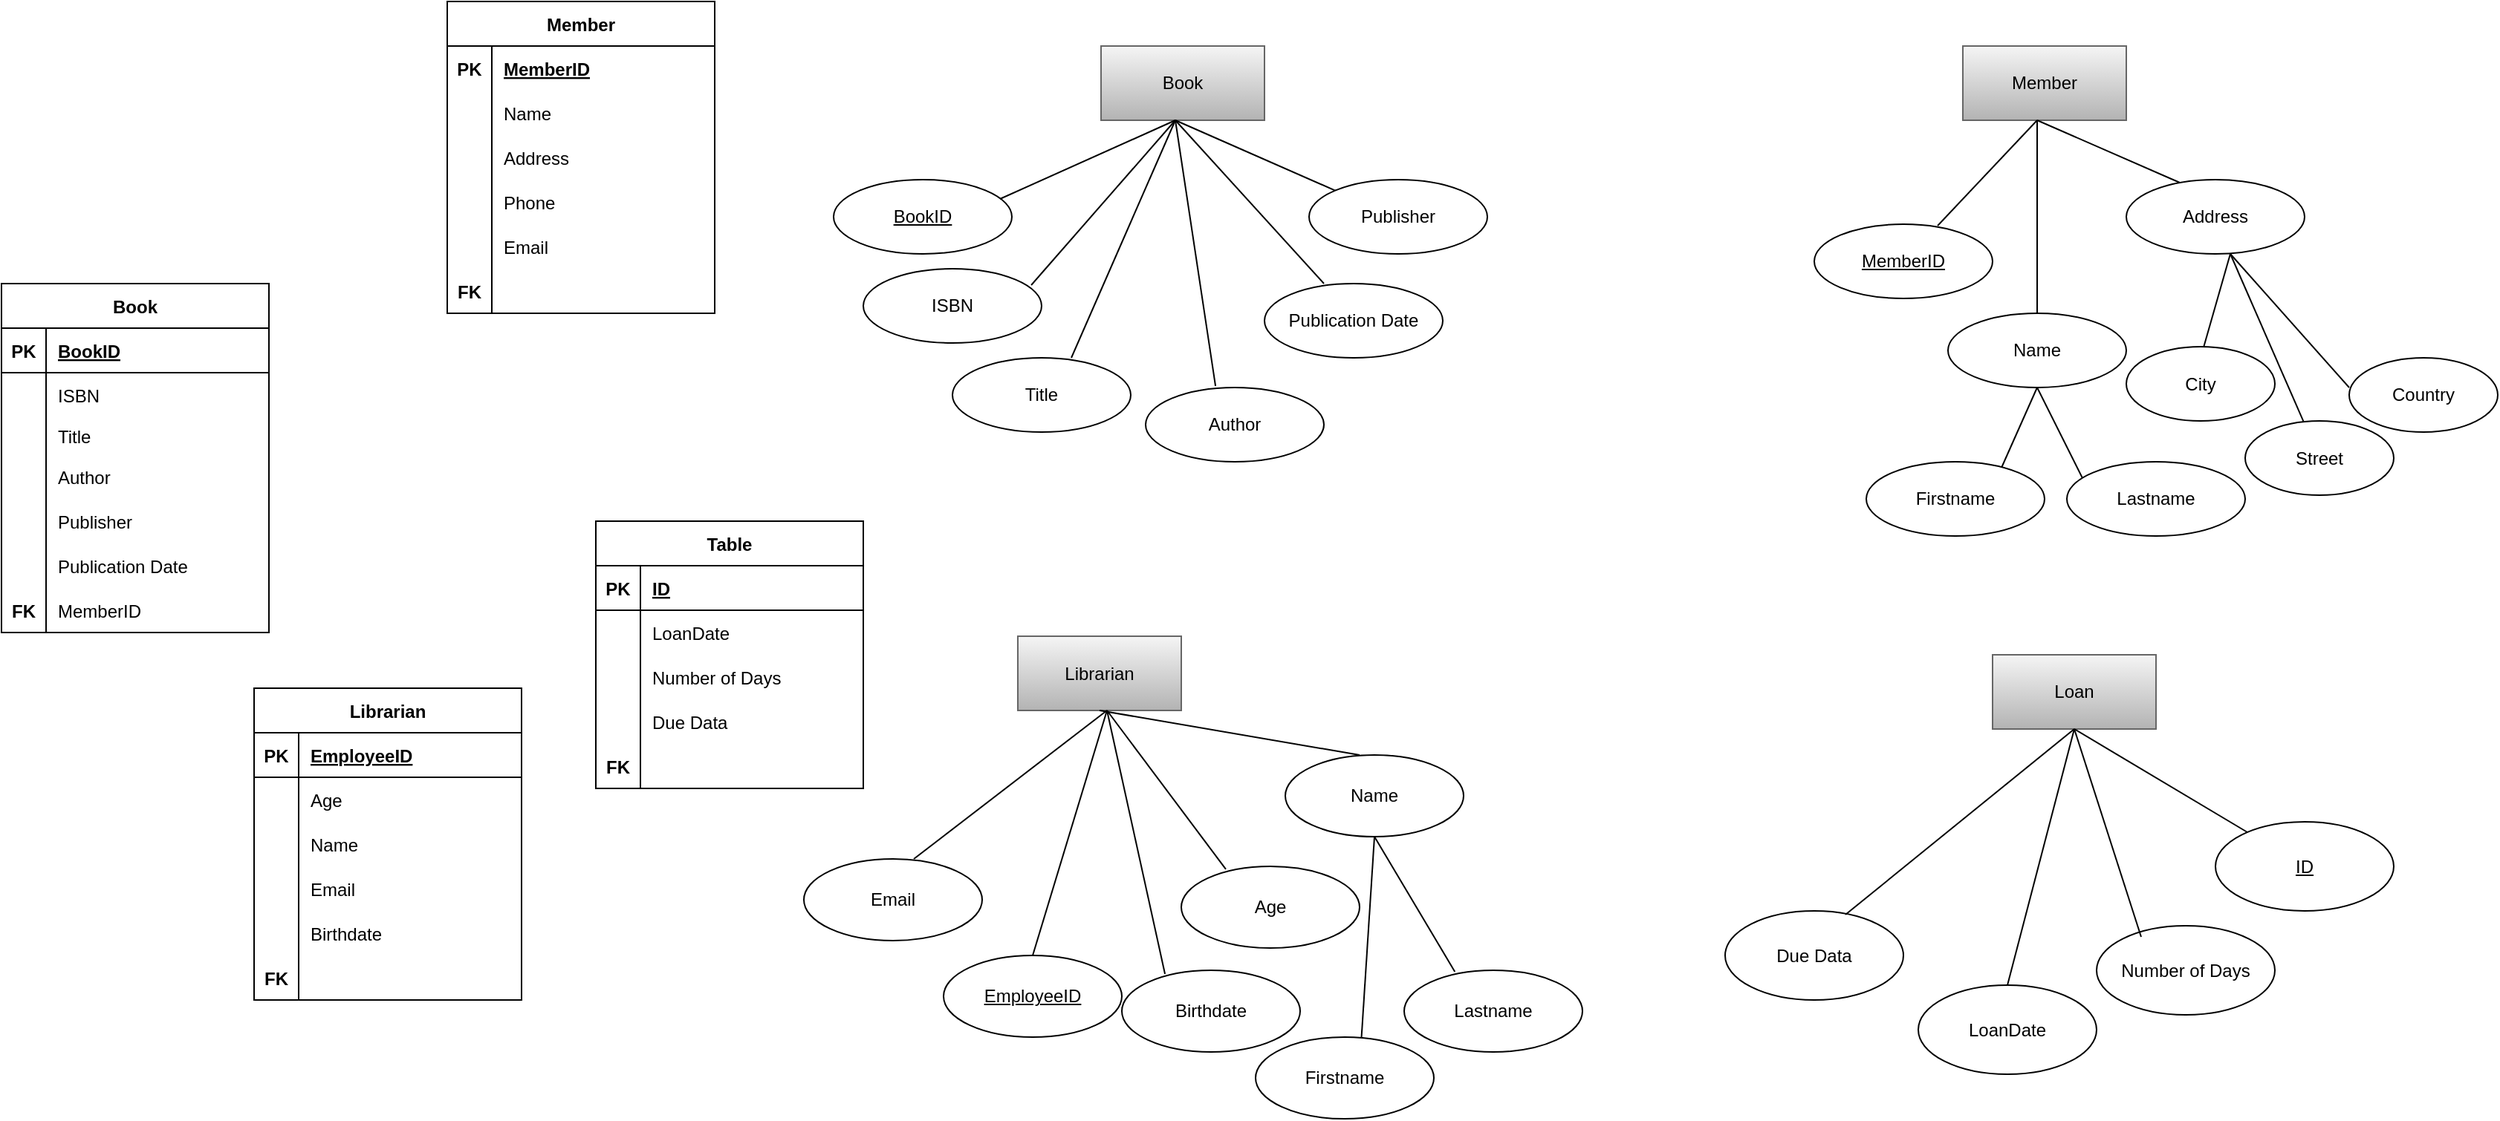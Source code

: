 <mxfile version="20.8.20" type="device"><diagram name="Page-1" id="kRglCn_m4eQ8bInKzZ7i"><mxGraphModel dx="1778" dy="681" grid="1" gridSize="10" guides="1" tooltips="1" connect="1" arrows="1" fold="1" page="1" pageScale="1" pageWidth="827" pageHeight="1169" math="0" shadow="0"><root><mxCell id="0"/><mxCell id="1" parent="0"/><mxCell id="jI95f9yBZuTuKnMnLuem-2" value="Book" style="rounded=0;whiteSpace=wrap;html=1;fillColor=#f5f5f5;strokeColor=#666666;gradientColor=#b3b3b3;" vertex="1" parent="1"><mxGeometry x="170" y="320" width="110" height="50" as="geometry"/></mxCell><mxCell id="jI95f9yBZuTuKnMnLuem-3" value="Loan" style="rounded=0;whiteSpace=wrap;html=1;fillColor=#f5f5f5;gradientColor=#b3b3b3;strokeColor=#666666;" vertex="1" parent="1"><mxGeometry x="770" y="730" width="110" height="50" as="geometry"/></mxCell><mxCell id="jI95f9yBZuTuKnMnLuem-5" value="Member" style="rounded=0;whiteSpace=wrap;html=1;fillColor=#f5f5f5;gradientColor=#b3b3b3;strokeColor=#666666;" vertex="1" parent="1"><mxGeometry x="750" y="320" width="110" height="50" as="geometry"/></mxCell><mxCell id="jI95f9yBZuTuKnMnLuem-6" value="Librarian" style="rounded=0;whiteSpace=wrap;html=1;fillColor=#f5f5f5;gradientColor=#b3b3b3;strokeColor=#666666;" vertex="1" parent="1"><mxGeometry x="114" y="717.5" width="110" height="50" as="geometry"/></mxCell><mxCell id="jI95f9yBZuTuKnMnLuem-7" value="&lt;u&gt;BookID&lt;/u&gt;" style="ellipse;whiteSpace=wrap;html=1;" vertex="1" parent="1"><mxGeometry x="-10" y="410" width="120" height="50" as="geometry"/></mxCell><mxCell id="jI95f9yBZuTuKnMnLuem-8" value="Publication Date" style="ellipse;whiteSpace=wrap;html=1;" vertex="1" parent="1"><mxGeometry x="280" y="480" width="120" height="50" as="geometry"/></mxCell><mxCell id="jI95f9yBZuTuKnMnLuem-9" value="ISBN" style="ellipse;whiteSpace=wrap;html=1;" vertex="1" parent="1"><mxGeometry x="10" y="470" width="120" height="50" as="geometry"/></mxCell><mxCell id="jI95f9yBZuTuKnMnLuem-11" value="Title" style="ellipse;whiteSpace=wrap;html=1;" vertex="1" parent="1"><mxGeometry x="70" y="530" width="120" height="50" as="geometry"/></mxCell><mxCell id="jI95f9yBZuTuKnMnLuem-12" value="Author" style="ellipse;whiteSpace=wrap;html=1;" vertex="1" parent="1"><mxGeometry x="200" y="550" width="120" height="50" as="geometry"/></mxCell><mxCell id="jI95f9yBZuTuKnMnLuem-13" value="Publisher" style="ellipse;whiteSpace=wrap;html=1;" vertex="1" parent="1"><mxGeometry x="310" y="410" width="120" height="50" as="geometry"/></mxCell><mxCell id="jI95f9yBZuTuKnMnLuem-14" value="" style="endArrow=none;html=1;rounded=0;exitX=0.933;exitY=0.26;exitDx=0;exitDy=0;exitPerimeter=0;" edge="1" parent="1" source="jI95f9yBZuTuKnMnLuem-7"><mxGeometry width="50" height="50" relative="1" as="geometry"><mxPoint x="180" y="450" as="sourcePoint"/><mxPoint x="220" y="370" as="targetPoint"/></mxGeometry></mxCell><mxCell id="jI95f9yBZuTuKnMnLuem-15" value="" style="endArrow=none;html=1;rounded=0;exitX=0.942;exitY=0.22;exitDx=0;exitDy=0;exitPerimeter=0;" edge="1" parent="1" source="jI95f9yBZuTuKnMnLuem-9"><mxGeometry width="50" height="50" relative="1" as="geometry"><mxPoint x="150" y="400" as="sourcePoint"/><mxPoint x="220" y="370" as="targetPoint"/></mxGeometry></mxCell><mxCell id="jI95f9yBZuTuKnMnLuem-17" value="" style="endArrow=none;html=1;rounded=0;exitX=0.392;exitY=-0.02;exitDx=0;exitDy=0;exitPerimeter=0;" edge="1" parent="1" source="jI95f9yBZuTuKnMnLuem-12"><mxGeometry width="50" height="50" relative="1" as="geometry"><mxPoint x="143" y="501" as="sourcePoint"/><mxPoint x="220" y="370" as="targetPoint"/><Array as="points"/></mxGeometry></mxCell><mxCell id="jI95f9yBZuTuKnMnLuem-18" value="" style="endArrow=none;html=1;rounded=0;exitX=0.942;exitY=0.22;exitDx=0;exitDy=0;exitPerimeter=0;" edge="1" parent="1"><mxGeometry width="50" height="50" relative="1" as="geometry"><mxPoint x="150" y="530" as="sourcePoint"/><mxPoint x="220" y="370" as="targetPoint"/></mxGeometry></mxCell><mxCell id="jI95f9yBZuTuKnMnLuem-19" value="" style="endArrow=none;html=1;rounded=0;" edge="1" parent="1"><mxGeometry width="50" height="50" relative="1" as="geometry"><mxPoint x="320" y="480" as="sourcePoint"/><mxPoint x="220" y="370" as="targetPoint"/></mxGeometry></mxCell><mxCell id="jI95f9yBZuTuKnMnLuem-20" value="" style="endArrow=none;html=1;rounded=0;exitX=0;exitY=0;exitDx=0;exitDy=0;" edge="1" parent="1" source="jI95f9yBZuTuKnMnLuem-13"><mxGeometry width="50" height="50" relative="1" as="geometry"><mxPoint x="320" y="400" as="sourcePoint"/><mxPoint x="220" y="370" as="targetPoint"/></mxGeometry></mxCell><mxCell id="jI95f9yBZuTuKnMnLuem-21" value="&lt;u&gt;MemberID&lt;/u&gt;" style="ellipse;whiteSpace=wrap;html=1;" vertex="1" parent="1"><mxGeometry x="650" y="440" width="120" height="50" as="geometry"/></mxCell><mxCell id="jI95f9yBZuTuKnMnLuem-24" value="Name" style="ellipse;whiteSpace=wrap;html=1;" vertex="1" parent="1"><mxGeometry x="740" y="500" width="120" height="50" as="geometry"/></mxCell><mxCell id="jI95f9yBZuTuKnMnLuem-25" value="" style="endArrow=none;html=1;rounded=0;entryX=0.5;entryY=1;entryDx=0;entryDy=0;" edge="1" parent="1" target="jI95f9yBZuTuKnMnLuem-24"><mxGeometry width="50" height="50" relative="1" as="geometry"><mxPoint x="760" y="640" as="sourcePoint"/><mxPoint x="800" y="560" as="targetPoint"/></mxGeometry></mxCell><mxCell id="jI95f9yBZuTuKnMnLuem-26" value="" style="endArrow=none;html=1;rounded=0;entryX=0.5;entryY=1;entryDx=0;entryDy=0;" edge="1" parent="1" target="jI95f9yBZuTuKnMnLuem-24"><mxGeometry width="50" height="50" relative="1" as="geometry"><mxPoint x="840" y="630" as="sourcePoint"/><mxPoint x="800" y="560" as="targetPoint"/></mxGeometry></mxCell><mxCell id="jI95f9yBZuTuKnMnLuem-27" value="Lastname" style="ellipse;whiteSpace=wrap;html=1;" vertex="1" parent="1"><mxGeometry x="820" y="600" width="120" height="50" as="geometry"/></mxCell><mxCell id="jI95f9yBZuTuKnMnLuem-28" value="Firstname" style="ellipse;whiteSpace=wrap;html=1;" vertex="1" parent="1"><mxGeometry x="685" y="600" width="120" height="50" as="geometry"/></mxCell><mxCell id="jI95f9yBZuTuKnMnLuem-29" value="Address" style="ellipse;whiteSpace=wrap;html=1;" vertex="1" parent="1"><mxGeometry x="860" y="410" width="120" height="50" as="geometry"/></mxCell><mxCell id="jI95f9yBZuTuKnMnLuem-38" value="" style="endArrow=none;html=1;rounded=0;" edge="1" parent="1" target="jI95f9yBZuTuKnMnLuem-43"><mxGeometry width="50" height="50" relative="1" as="geometry"><mxPoint x="930" y="460" as="sourcePoint"/><mxPoint x="940" y="470" as="targetPoint"/></mxGeometry></mxCell><mxCell id="jI95f9yBZuTuKnMnLuem-39" value="" style="endArrow=none;html=1;rounded=0;" edge="1" parent="1"><mxGeometry width="50" height="50" relative="1" as="geometry"><mxPoint x="930" y="460" as="sourcePoint"/><mxPoint x="1010" y="550" as="targetPoint"/></mxGeometry></mxCell><mxCell id="jI95f9yBZuTuKnMnLuem-41" value="" style="endArrow=none;html=1;rounded=0;" edge="1" parent="1"><mxGeometry width="50" height="50" relative="1" as="geometry"><mxPoint x="910" y="530" as="sourcePoint"/><mxPoint x="930" y="460" as="targetPoint"/></mxGeometry></mxCell><mxCell id="jI95f9yBZuTuKnMnLuem-42" value="City" style="ellipse;whiteSpace=wrap;html=1;" vertex="1" parent="1"><mxGeometry x="860" y="522.5" width="100" height="50" as="geometry"/></mxCell><mxCell id="jI95f9yBZuTuKnMnLuem-43" value="Street" style="ellipse;whiteSpace=wrap;html=1;" vertex="1" parent="1"><mxGeometry x="940" y="572.5" width="100" height="50" as="geometry"/></mxCell><mxCell id="jI95f9yBZuTuKnMnLuem-44" value="Country" style="ellipse;whiteSpace=wrap;html=1;" vertex="1" parent="1"><mxGeometry x="1010" y="530" width="100" height="50" as="geometry"/></mxCell><mxCell id="jI95f9yBZuTuKnMnLuem-45" value="" style="endArrow=none;html=1;rounded=0;exitX=0.692;exitY=0.02;exitDx=0;exitDy=0;exitPerimeter=0;" edge="1" parent="1" source="jI95f9yBZuTuKnMnLuem-21"><mxGeometry width="50" height="50" relative="1" as="geometry"><mxPoint x="740" y="440" as="sourcePoint"/><mxPoint x="800" y="370" as="targetPoint"/></mxGeometry></mxCell><mxCell id="jI95f9yBZuTuKnMnLuem-46" value="" style="endArrow=none;html=1;rounded=0;exitX=0.5;exitY=0;exitDx=0;exitDy=0;" edge="1" parent="1" source="jI95f9yBZuTuKnMnLuem-24"><mxGeometry width="50" height="50" relative="1" as="geometry"><mxPoint x="790" y="470" as="sourcePoint"/><mxPoint x="800" y="370" as="targetPoint"/></mxGeometry></mxCell><mxCell id="jI95f9yBZuTuKnMnLuem-47" value="" style="endArrow=none;html=1;rounded=0;entryX=0.3;entryY=0.04;entryDx=0;entryDy=0;entryPerimeter=0;" edge="1" parent="1" target="jI95f9yBZuTuKnMnLuem-29"><mxGeometry width="50" height="50" relative="1" as="geometry"><mxPoint x="800" y="370" as="sourcePoint"/><mxPoint x="890" y="410" as="targetPoint"/></mxGeometry></mxCell><mxCell id="jI95f9yBZuTuKnMnLuem-48" value="&lt;u&gt;ID&lt;/u&gt;" style="ellipse;whiteSpace=wrap;html=1;" vertex="1" parent="1"><mxGeometry x="920" y="842.5" width="120" height="60" as="geometry"/></mxCell><mxCell id="jI95f9yBZuTuKnMnLuem-49" value="Due Data" style="ellipse;whiteSpace=wrap;html=1;" vertex="1" parent="1"><mxGeometry x="590" y="902.5" width="120" height="60" as="geometry"/></mxCell><mxCell id="jI95f9yBZuTuKnMnLuem-50" value="LoanDate" style="ellipse;whiteSpace=wrap;html=1;" vertex="1" parent="1"><mxGeometry x="720" y="952.5" width="120" height="60" as="geometry"/></mxCell><mxCell id="jI95f9yBZuTuKnMnLuem-51" value="Number of Days" style="ellipse;whiteSpace=wrap;html=1;" vertex="1" parent="1"><mxGeometry x="840" y="912.5" width="120" height="60" as="geometry"/></mxCell><mxCell id="jI95f9yBZuTuKnMnLuem-52" value="" style="endArrow=none;html=1;rounded=0;exitX=0.5;exitY=1;exitDx=0;exitDy=0;" edge="1" parent="1" source="jI95f9yBZuTuKnMnLuem-3" target="jI95f9yBZuTuKnMnLuem-48"><mxGeometry width="50" height="50" relative="1" as="geometry"><mxPoint x="820" y="780" as="sourcePoint"/><mxPoint x="960" y="980" as="targetPoint"/></mxGeometry></mxCell><mxCell id="jI95f9yBZuTuKnMnLuem-53" value="" style="endArrow=none;html=1;rounded=0;entryX=0.5;entryY=1;entryDx=0;entryDy=0;" edge="1" parent="1" target="jI95f9yBZuTuKnMnLuem-3"><mxGeometry width="50" height="50" relative="1" as="geometry"><mxPoint x="870" y="920" as="sourcePoint"/><mxPoint x="810" y="780" as="targetPoint"/></mxGeometry></mxCell><mxCell id="jI95f9yBZuTuKnMnLuem-54" value="" style="endArrow=none;html=1;rounded=0;exitX=0.5;exitY=0;exitDx=0;exitDy=0;entryX=0.5;entryY=1;entryDx=0;entryDy=0;" edge="1" parent="1" source="jI95f9yBZuTuKnMnLuem-50" target="jI95f9yBZuTuKnMnLuem-3"><mxGeometry width="50" height="50" relative="1" as="geometry"><mxPoint x="910" y="1030" as="sourcePoint"/><mxPoint x="813" y="780" as="targetPoint"/></mxGeometry></mxCell><mxCell id="jI95f9yBZuTuKnMnLuem-55" value="" style="endArrow=none;html=1;rounded=0;exitX=0.675;exitY=0.042;exitDx=0;exitDy=0;exitPerimeter=0;entryX=0.5;entryY=1;entryDx=0;entryDy=0;" edge="1" parent="1" source="jI95f9yBZuTuKnMnLuem-49" target="jI95f9yBZuTuKnMnLuem-3"><mxGeometry width="50" height="50" relative="1" as="geometry"><mxPoint x="817" y="1000" as="sourcePoint"/><mxPoint x="810" y="780" as="targetPoint"/></mxGeometry></mxCell><mxCell id="jI95f9yBZuTuKnMnLuem-56" value="&lt;u&gt;EmployeeID&lt;/u&gt;" style="ellipse;whiteSpace=wrap;html=1;" vertex="1" parent="1"><mxGeometry x="64" y="932.5" width="120" height="55" as="geometry"/></mxCell><mxCell id="jI95f9yBZuTuKnMnLuem-57" value="Email" style="ellipse;whiteSpace=wrap;html=1;" vertex="1" parent="1"><mxGeometry x="-30" y="867.5" width="120" height="55" as="geometry"/></mxCell><mxCell id="jI95f9yBZuTuKnMnLuem-58" value="Age" style="ellipse;whiteSpace=wrap;html=1;" vertex="1" parent="1"><mxGeometry x="224" y="872.5" width="120" height="55" as="geometry"/></mxCell><mxCell id="jI95f9yBZuTuKnMnLuem-59" value="Name" style="ellipse;whiteSpace=wrap;html=1;" vertex="1" parent="1"><mxGeometry x="294" y="797.5" width="120" height="55" as="geometry"/></mxCell><mxCell id="jI95f9yBZuTuKnMnLuem-60" value="Birthdate" style="ellipse;whiteSpace=wrap;html=1;" vertex="1" parent="1"><mxGeometry x="184" y="942.5" width="120" height="55" as="geometry"/></mxCell><mxCell id="jI95f9yBZuTuKnMnLuem-61" value="" style="endArrow=none;html=1;rounded=0;exitX=0.5;exitY=0;exitDx=0;exitDy=0;" edge="1" parent="1" source="jI95f9yBZuTuKnMnLuem-56"><mxGeometry width="50" height="50" relative="1" as="geometry"><mxPoint x="124" y="817.5" as="sourcePoint"/><mxPoint x="174" y="767.5" as="targetPoint"/></mxGeometry></mxCell><mxCell id="jI95f9yBZuTuKnMnLuem-63" value="" style="endArrow=none;html=1;rounded=0;exitX=0.242;exitY=0.045;exitDx=0;exitDy=0;exitPerimeter=0;" edge="1" parent="1" source="jI95f9yBZuTuKnMnLuem-60"><mxGeometry width="50" height="50" relative="1" as="geometry"><mxPoint x="134" y="942.5" as="sourcePoint"/><mxPoint x="174" y="767.5" as="targetPoint"/></mxGeometry></mxCell><mxCell id="jI95f9yBZuTuKnMnLuem-64" value="" style="endArrow=none;html=1;rounded=0;exitX=0.25;exitY=0.036;exitDx=0;exitDy=0;exitPerimeter=0;" edge="1" parent="1" source="jI95f9yBZuTuKnMnLuem-58"><mxGeometry width="50" height="50" relative="1" as="geometry"><mxPoint x="144" y="952.5" as="sourcePoint"/><mxPoint x="174" y="767.5" as="targetPoint"/></mxGeometry></mxCell><mxCell id="jI95f9yBZuTuKnMnLuem-65" value="" style="endArrow=none;html=1;rounded=0;entryX=0.5;entryY=1;entryDx=0;entryDy=0;" edge="1" parent="1" target="jI95f9yBZuTuKnMnLuem-6"><mxGeometry width="50" height="50" relative="1" as="geometry"><mxPoint x="344" y="797.5" as="sourcePoint"/><mxPoint x="174" y="767.5" as="targetPoint"/></mxGeometry></mxCell><mxCell id="jI95f9yBZuTuKnMnLuem-66" value="" style="endArrow=none;html=1;rounded=0;entryX=0.5;entryY=1;entryDx=0;entryDy=0;startArrow=none;" edge="1" parent="1" target="jI95f9yBZuTuKnMnLuem-59"><mxGeometry width="50" height="50" relative="1" as="geometry"><mxPoint x="408.133" y="943.479" as="sourcePoint"/><mxPoint x="354" y="857.5" as="targetPoint"/></mxGeometry></mxCell><mxCell id="jI95f9yBZuTuKnMnLuem-67" value="" style="endArrow=none;html=1;rounded=0;entryX=0.5;entryY=1;entryDx=0;entryDy=0;" edge="1" parent="1" target="jI95f9yBZuTuKnMnLuem-59"><mxGeometry width="50" height="50" relative="1" as="geometry"><mxPoint x="344" y="1007.5" as="sourcePoint"/><mxPoint x="364" y="857.5" as="targetPoint"/></mxGeometry></mxCell><mxCell id="jI95f9yBZuTuKnMnLuem-68" value="Firstname" style="ellipse;whiteSpace=wrap;html=1;" vertex="1" parent="1"><mxGeometry x="274" y="987.5" width="120" height="55" as="geometry"/></mxCell><mxCell id="jI95f9yBZuTuKnMnLuem-69" value="Lastname" style="ellipse;whiteSpace=wrap;html=1;" vertex="1" parent="1"><mxGeometry x="374" y="942.5" width="120" height="55" as="geometry"/></mxCell><mxCell id="jI95f9yBZuTuKnMnLuem-71" value="Book" style="shape=table;startSize=30;container=1;collapsible=1;childLayout=tableLayout;fixedRows=1;rowLines=0;fontStyle=1;align=center;resizeLast=1;" vertex="1" parent="1"><mxGeometry x="-570" y="480" width="180" height="235" as="geometry"/></mxCell><mxCell id="jI95f9yBZuTuKnMnLuem-72" value="" style="shape=tableRow;horizontal=0;startSize=0;swimlaneHead=0;swimlaneBody=0;fillColor=none;collapsible=0;dropTarget=0;points=[[0,0.5],[1,0.5]];portConstraint=eastwest;top=0;left=0;right=0;bottom=1;" vertex="1" parent="jI95f9yBZuTuKnMnLuem-71"><mxGeometry y="30" width="180" height="30" as="geometry"/></mxCell><mxCell id="jI95f9yBZuTuKnMnLuem-73" value="PK" style="shape=partialRectangle;connectable=0;fillColor=none;top=0;left=0;bottom=0;right=0;fontStyle=1;overflow=hidden;" vertex="1" parent="jI95f9yBZuTuKnMnLuem-72"><mxGeometry width="30" height="30" as="geometry"><mxRectangle width="30" height="30" as="alternateBounds"/></mxGeometry></mxCell><mxCell id="jI95f9yBZuTuKnMnLuem-74" value="BookID" style="shape=partialRectangle;connectable=0;fillColor=none;top=0;left=0;bottom=0;right=0;align=left;spacingLeft=6;fontStyle=5;overflow=hidden;" vertex="1" parent="jI95f9yBZuTuKnMnLuem-72"><mxGeometry x="30" width="150" height="30" as="geometry"><mxRectangle width="150" height="30" as="alternateBounds"/></mxGeometry></mxCell><mxCell id="jI95f9yBZuTuKnMnLuem-75" value="" style="shape=tableRow;horizontal=0;startSize=0;swimlaneHead=0;swimlaneBody=0;fillColor=none;collapsible=0;dropTarget=0;points=[[0,0.5],[1,0.5]];portConstraint=eastwest;top=0;left=0;right=0;bottom=0;" vertex="1" parent="jI95f9yBZuTuKnMnLuem-71"><mxGeometry y="60" width="180" height="30" as="geometry"/></mxCell><mxCell id="jI95f9yBZuTuKnMnLuem-76" value="" style="shape=partialRectangle;connectable=0;fillColor=none;top=0;left=0;bottom=0;right=0;editable=1;overflow=hidden;" vertex="1" parent="jI95f9yBZuTuKnMnLuem-75"><mxGeometry width="30" height="30" as="geometry"><mxRectangle width="30" height="30" as="alternateBounds"/></mxGeometry></mxCell><mxCell id="jI95f9yBZuTuKnMnLuem-77" value="ISBN" style="shape=partialRectangle;connectable=0;fillColor=none;top=0;left=0;bottom=0;right=0;align=left;spacingLeft=6;overflow=hidden;" vertex="1" parent="jI95f9yBZuTuKnMnLuem-75"><mxGeometry x="30" width="150" height="30" as="geometry"><mxRectangle width="150" height="30" as="alternateBounds"/></mxGeometry></mxCell><mxCell id="jI95f9yBZuTuKnMnLuem-78" value="" style="shape=tableRow;horizontal=0;startSize=0;swimlaneHead=0;swimlaneBody=0;fillColor=none;collapsible=0;dropTarget=0;points=[[0,0.5],[1,0.5]];portConstraint=eastwest;top=0;left=0;right=0;bottom=0;" vertex="1" parent="jI95f9yBZuTuKnMnLuem-71"><mxGeometry y="90" width="180" height="25" as="geometry"/></mxCell><mxCell id="jI95f9yBZuTuKnMnLuem-79" value="" style="shape=partialRectangle;connectable=0;fillColor=none;top=0;left=0;bottom=0;right=0;editable=1;overflow=hidden;" vertex="1" parent="jI95f9yBZuTuKnMnLuem-78"><mxGeometry width="30" height="25" as="geometry"><mxRectangle width="30" height="25" as="alternateBounds"/></mxGeometry></mxCell><mxCell id="jI95f9yBZuTuKnMnLuem-80" value="Title" style="shape=partialRectangle;connectable=0;fillColor=none;top=0;left=0;bottom=0;right=0;align=left;spacingLeft=6;overflow=hidden;" vertex="1" parent="jI95f9yBZuTuKnMnLuem-78"><mxGeometry x="30" width="150" height="25" as="geometry"><mxRectangle width="150" height="25" as="alternateBounds"/></mxGeometry></mxCell><mxCell id="jI95f9yBZuTuKnMnLuem-81" value="" style="shape=tableRow;horizontal=0;startSize=0;swimlaneHead=0;swimlaneBody=0;fillColor=none;collapsible=0;dropTarget=0;points=[[0,0.5],[1,0.5]];portConstraint=eastwest;top=0;left=0;right=0;bottom=0;" vertex="1" parent="jI95f9yBZuTuKnMnLuem-71"><mxGeometry y="115" width="180" height="30" as="geometry"/></mxCell><mxCell id="jI95f9yBZuTuKnMnLuem-82" value="" style="shape=partialRectangle;connectable=0;fillColor=none;top=0;left=0;bottom=0;right=0;editable=1;overflow=hidden;" vertex="1" parent="jI95f9yBZuTuKnMnLuem-81"><mxGeometry width="30" height="30" as="geometry"><mxRectangle width="30" height="30" as="alternateBounds"/></mxGeometry></mxCell><mxCell id="jI95f9yBZuTuKnMnLuem-83" value="Author" style="shape=partialRectangle;connectable=0;fillColor=none;top=0;left=0;bottom=0;right=0;align=left;spacingLeft=6;overflow=hidden;" vertex="1" parent="jI95f9yBZuTuKnMnLuem-81"><mxGeometry x="30" width="150" height="30" as="geometry"><mxRectangle width="150" height="30" as="alternateBounds"/></mxGeometry></mxCell><mxCell id="jI95f9yBZuTuKnMnLuem-95" value="" style="shape=tableRow;horizontal=0;startSize=0;swimlaneHead=0;swimlaneBody=0;fillColor=none;collapsible=0;dropTarget=0;points=[[0,0.5],[1,0.5]];portConstraint=eastwest;top=0;left=0;right=0;bottom=0;" vertex="1" parent="jI95f9yBZuTuKnMnLuem-71"><mxGeometry y="145" width="180" height="30" as="geometry"/></mxCell><mxCell id="jI95f9yBZuTuKnMnLuem-96" value="" style="shape=partialRectangle;connectable=0;fillColor=none;top=0;left=0;bottom=0;right=0;editable=1;overflow=hidden;" vertex="1" parent="jI95f9yBZuTuKnMnLuem-95"><mxGeometry width="30" height="30" as="geometry"><mxRectangle width="30" height="30" as="alternateBounds"/></mxGeometry></mxCell><mxCell id="jI95f9yBZuTuKnMnLuem-97" value="Publisher" style="shape=partialRectangle;connectable=0;fillColor=none;top=0;left=0;bottom=0;right=0;align=left;spacingLeft=6;overflow=hidden;" vertex="1" parent="jI95f9yBZuTuKnMnLuem-95"><mxGeometry x="30" width="150" height="30" as="geometry"><mxRectangle width="150" height="30" as="alternateBounds"/></mxGeometry></mxCell><mxCell id="jI95f9yBZuTuKnMnLuem-98" value="" style="shape=tableRow;horizontal=0;startSize=0;swimlaneHead=0;swimlaneBody=0;fillColor=none;collapsible=0;dropTarget=0;points=[[0,0.5],[1,0.5]];portConstraint=eastwest;top=0;left=0;right=0;bottom=0;" vertex="1" parent="jI95f9yBZuTuKnMnLuem-71"><mxGeometry y="175" width="180" height="30" as="geometry"/></mxCell><mxCell id="jI95f9yBZuTuKnMnLuem-99" value="" style="shape=partialRectangle;connectable=0;fillColor=none;top=0;left=0;bottom=0;right=0;editable=1;overflow=hidden;" vertex="1" parent="jI95f9yBZuTuKnMnLuem-98"><mxGeometry width="30" height="30" as="geometry"><mxRectangle width="30" height="30" as="alternateBounds"/></mxGeometry></mxCell><mxCell id="jI95f9yBZuTuKnMnLuem-100" value="Publication Date" style="shape=partialRectangle;connectable=0;fillColor=none;top=0;left=0;bottom=0;right=0;align=left;spacingLeft=6;overflow=hidden;" vertex="1" parent="jI95f9yBZuTuKnMnLuem-98"><mxGeometry x="30" width="150" height="30" as="geometry"><mxRectangle width="150" height="30" as="alternateBounds"/></mxGeometry></mxCell><mxCell id="jI95f9yBZuTuKnMnLuem-101" value="" style="shape=tableRow;horizontal=0;startSize=0;swimlaneHead=0;swimlaneBody=0;fillColor=none;collapsible=0;dropTarget=0;points=[[0,0.5],[1,0.5]];portConstraint=eastwest;top=0;left=0;right=0;bottom=0;" vertex="1" parent="jI95f9yBZuTuKnMnLuem-71"><mxGeometry y="205" width="180" height="30" as="geometry"/></mxCell><mxCell id="jI95f9yBZuTuKnMnLuem-102" value="FK" style="shape=partialRectangle;connectable=0;fillColor=none;top=0;left=0;bottom=0;right=0;editable=1;overflow=hidden;fontStyle=1" vertex="1" parent="jI95f9yBZuTuKnMnLuem-101"><mxGeometry width="30" height="30" as="geometry"><mxRectangle width="30" height="30" as="alternateBounds"/></mxGeometry></mxCell><mxCell id="jI95f9yBZuTuKnMnLuem-103" value="MemberID" style="shape=partialRectangle;connectable=0;fillColor=none;top=0;left=0;bottom=0;right=0;align=left;spacingLeft=6;overflow=hidden;" vertex="1" parent="jI95f9yBZuTuKnMnLuem-101"><mxGeometry x="30" width="150" height="30" as="geometry"><mxRectangle width="150" height="30" as="alternateBounds"/></mxGeometry></mxCell><mxCell id="jI95f9yBZuTuKnMnLuem-117" value="Member" style="shape=table;startSize=30;container=1;collapsible=1;childLayout=tableLayout;fixedRows=1;rowLines=0;fontStyle=1;align=center;resizeLast=1;" vertex="1" parent="1"><mxGeometry x="-270" y="290" width="180" height="210" as="geometry"/></mxCell><mxCell id="jI95f9yBZuTuKnMnLuem-136" value="" style="shape=tableRow;horizontal=0;startSize=0;swimlaneHead=0;swimlaneBody=0;fillColor=none;collapsible=0;dropTarget=0;points=[[0,0.5],[1,0.5]];portConstraint=eastwest;top=0;left=0;right=0;bottom=0;" vertex="1" parent="jI95f9yBZuTuKnMnLuem-117"><mxGeometry y="30" width="180" height="30" as="geometry"/></mxCell><mxCell id="jI95f9yBZuTuKnMnLuem-137" value="PK" style="shape=partialRectangle;connectable=0;fillColor=none;top=0;left=0;bottom=0;right=0;editable=1;overflow=hidden;fontStyle=1" vertex="1" parent="jI95f9yBZuTuKnMnLuem-136"><mxGeometry width="30" height="30" as="geometry"><mxRectangle width="30" height="30" as="alternateBounds"/></mxGeometry></mxCell><mxCell id="jI95f9yBZuTuKnMnLuem-138" value="MemberID" style="shape=partialRectangle;connectable=0;fillColor=none;top=0;left=0;bottom=0;right=0;align=left;spacingLeft=6;overflow=hidden;fontStyle=5" vertex="1" parent="jI95f9yBZuTuKnMnLuem-136"><mxGeometry x="30" width="150" height="30" as="geometry"><mxRectangle width="150" height="30" as="alternateBounds"/></mxGeometry></mxCell><mxCell id="jI95f9yBZuTuKnMnLuem-139" value="" style="shape=tableRow;horizontal=0;startSize=0;swimlaneHead=0;swimlaneBody=0;fillColor=none;collapsible=0;dropTarget=0;points=[[0,0.5],[1,0.5]];portConstraint=eastwest;top=0;left=0;right=0;bottom=0;" vertex="1" parent="jI95f9yBZuTuKnMnLuem-117"><mxGeometry y="60" width="180" height="30" as="geometry"/></mxCell><mxCell id="jI95f9yBZuTuKnMnLuem-140" value="" style="shape=partialRectangle;connectable=0;fillColor=none;top=0;left=0;bottom=0;right=0;editable=1;overflow=hidden;fontStyle=1" vertex="1" parent="jI95f9yBZuTuKnMnLuem-139"><mxGeometry width="30" height="30" as="geometry"><mxRectangle width="30" height="30" as="alternateBounds"/></mxGeometry></mxCell><mxCell id="jI95f9yBZuTuKnMnLuem-141" value="Name" style="shape=partialRectangle;connectable=0;fillColor=none;top=0;left=0;bottom=0;right=0;align=left;spacingLeft=6;overflow=hidden;fontStyle=0" vertex="1" parent="jI95f9yBZuTuKnMnLuem-139"><mxGeometry x="30" width="150" height="30" as="geometry"><mxRectangle width="150" height="30" as="alternateBounds"/></mxGeometry></mxCell><mxCell id="jI95f9yBZuTuKnMnLuem-142" value="" style="shape=tableRow;horizontal=0;startSize=0;swimlaneHead=0;swimlaneBody=0;fillColor=none;collapsible=0;dropTarget=0;points=[[0,0.5],[1,0.5]];portConstraint=eastwest;top=0;left=0;right=0;bottom=0;" vertex="1" parent="jI95f9yBZuTuKnMnLuem-117"><mxGeometry y="90" width="180" height="30" as="geometry"/></mxCell><mxCell id="jI95f9yBZuTuKnMnLuem-143" value="" style="shape=partialRectangle;connectable=0;fillColor=none;top=0;left=0;bottom=0;right=0;editable=1;overflow=hidden;fontStyle=1" vertex="1" parent="jI95f9yBZuTuKnMnLuem-142"><mxGeometry width="30" height="30" as="geometry"><mxRectangle width="30" height="30" as="alternateBounds"/></mxGeometry></mxCell><mxCell id="jI95f9yBZuTuKnMnLuem-144" value="Address" style="shape=partialRectangle;connectable=0;fillColor=none;top=0;left=0;bottom=0;right=0;align=left;spacingLeft=6;overflow=hidden;fontStyle=0" vertex="1" parent="jI95f9yBZuTuKnMnLuem-142"><mxGeometry x="30" width="150" height="30" as="geometry"><mxRectangle width="150" height="30" as="alternateBounds"/></mxGeometry></mxCell><mxCell id="jI95f9yBZuTuKnMnLuem-145" value="" style="shape=tableRow;horizontal=0;startSize=0;swimlaneHead=0;swimlaneBody=0;fillColor=none;collapsible=0;dropTarget=0;points=[[0,0.5],[1,0.5]];portConstraint=eastwest;top=0;left=0;right=0;bottom=0;" vertex="1" parent="jI95f9yBZuTuKnMnLuem-117"><mxGeometry y="120" width="180" height="30" as="geometry"/></mxCell><mxCell id="jI95f9yBZuTuKnMnLuem-146" value="" style="shape=partialRectangle;connectable=0;fillColor=none;top=0;left=0;bottom=0;right=0;editable=1;overflow=hidden;fontStyle=1" vertex="1" parent="jI95f9yBZuTuKnMnLuem-145"><mxGeometry width="30" height="30" as="geometry"><mxRectangle width="30" height="30" as="alternateBounds"/></mxGeometry></mxCell><mxCell id="jI95f9yBZuTuKnMnLuem-147" value="Phone" style="shape=partialRectangle;connectable=0;fillColor=none;top=0;left=0;bottom=0;right=0;align=left;spacingLeft=6;overflow=hidden;fontStyle=0" vertex="1" parent="jI95f9yBZuTuKnMnLuem-145"><mxGeometry x="30" width="150" height="30" as="geometry"><mxRectangle width="150" height="30" as="alternateBounds"/></mxGeometry></mxCell><mxCell id="jI95f9yBZuTuKnMnLuem-148" value="" style="shape=tableRow;horizontal=0;startSize=0;swimlaneHead=0;swimlaneBody=0;fillColor=none;collapsible=0;dropTarget=0;points=[[0,0.5],[1,0.5]];portConstraint=eastwest;top=0;left=0;right=0;bottom=0;" vertex="1" parent="jI95f9yBZuTuKnMnLuem-117"><mxGeometry y="150" width="180" height="30" as="geometry"/></mxCell><mxCell id="jI95f9yBZuTuKnMnLuem-149" value="" style="shape=partialRectangle;connectable=0;fillColor=none;top=0;left=0;bottom=0;right=0;editable=1;overflow=hidden;fontStyle=1" vertex="1" parent="jI95f9yBZuTuKnMnLuem-148"><mxGeometry width="30" height="30" as="geometry"><mxRectangle width="30" height="30" as="alternateBounds"/></mxGeometry></mxCell><mxCell id="jI95f9yBZuTuKnMnLuem-150" value="Email" style="shape=partialRectangle;connectable=0;fillColor=none;top=0;left=0;bottom=0;right=0;align=left;spacingLeft=6;overflow=hidden;fontStyle=0" vertex="1" parent="jI95f9yBZuTuKnMnLuem-148"><mxGeometry x="30" width="150" height="30" as="geometry"><mxRectangle width="150" height="30" as="alternateBounds"/></mxGeometry></mxCell><mxCell id="jI95f9yBZuTuKnMnLuem-227" value="" style="shape=tableRow;horizontal=0;startSize=0;swimlaneHead=0;swimlaneBody=0;fillColor=none;collapsible=0;dropTarget=0;points=[[0,0.5],[1,0.5]];portConstraint=eastwest;top=0;left=0;right=0;bottom=0;" vertex="1" parent="jI95f9yBZuTuKnMnLuem-117"><mxGeometry y="180" width="180" height="30" as="geometry"/></mxCell><mxCell id="jI95f9yBZuTuKnMnLuem-228" value="FK" style="shape=partialRectangle;connectable=0;fillColor=none;top=0;left=0;bottom=0;right=0;editable=1;overflow=hidden;fontStyle=1" vertex="1" parent="jI95f9yBZuTuKnMnLuem-227"><mxGeometry width="30" height="30" as="geometry"><mxRectangle width="30" height="30" as="alternateBounds"/></mxGeometry></mxCell><mxCell id="jI95f9yBZuTuKnMnLuem-229" value="" style="shape=partialRectangle;connectable=0;fillColor=none;top=0;left=0;bottom=0;right=0;align=left;spacingLeft=6;overflow=hidden;fontStyle=0" vertex="1" parent="jI95f9yBZuTuKnMnLuem-227"><mxGeometry x="30" width="150" height="30" as="geometry"><mxRectangle width="150" height="30" as="alternateBounds"/></mxGeometry></mxCell><mxCell id="jI95f9yBZuTuKnMnLuem-151" value="Librarian" style="shape=table;startSize=30;container=1;collapsible=1;childLayout=tableLayout;fixedRows=1;rowLines=0;fontStyle=1;align=center;resizeLast=1;" vertex="1" parent="1"><mxGeometry x="-400" y="752.5" width="180" height="210" as="geometry"/></mxCell><mxCell id="jI95f9yBZuTuKnMnLuem-152" value="" style="shape=tableRow;horizontal=0;startSize=0;swimlaneHead=0;swimlaneBody=0;fillColor=none;collapsible=0;dropTarget=0;points=[[0,0.5],[1,0.5]];portConstraint=eastwest;top=0;left=0;right=0;bottom=1;" vertex="1" parent="jI95f9yBZuTuKnMnLuem-151"><mxGeometry y="30" width="180" height="30" as="geometry"/></mxCell><mxCell id="jI95f9yBZuTuKnMnLuem-153" value="PK" style="shape=partialRectangle;connectable=0;fillColor=none;top=0;left=0;bottom=0;right=0;fontStyle=1;overflow=hidden;" vertex="1" parent="jI95f9yBZuTuKnMnLuem-152"><mxGeometry width="30" height="30" as="geometry"><mxRectangle width="30" height="30" as="alternateBounds"/></mxGeometry></mxCell><mxCell id="jI95f9yBZuTuKnMnLuem-154" value="EmployeeID" style="shape=partialRectangle;connectable=0;fillColor=none;top=0;left=0;bottom=0;right=0;align=left;spacingLeft=6;fontStyle=5;overflow=hidden;" vertex="1" parent="jI95f9yBZuTuKnMnLuem-152"><mxGeometry x="30" width="150" height="30" as="geometry"><mxRectangle width="150" height="30" as="alternateBounds"/></mxGeometry></mxCell><mxCell id="jI95f9yBZuTuKnMnLuem-155" value="" style="shape=tableRow;horizontal=0;startSize=0;swimlaneHead=0;swimlaneBody=0;fillColor=none;collapsible=0;dropTarget=0;points=[[0,0.5],[1,0.5]];portConstraint=eastwest;top=0;left=0;right=0;bottom=0;" vertex="1" parent="jI95f9yBZuTuKnMnLuem-151"><mxGeometry y="60" width="180" height="30" as="geometry"/></mxCell><mxCell id="jI95f9yBZuTuKnMnLuem-156" value="" style="shape=partialRectangle;connectable=0;fillColor=none;top=0;left=0;bottom=0;right=0;editable=1;overflow=hidden;" vertex="1" parent="jI95f9yBZuTuKnMnLuem-155"><mxGeometry width="30" height="30" as="geometry"><mxRectangle width="30" height="30" as="alternateBounds"/></mxGeometry></mxCell><mxCell id="jI95f9yBZuTuKnMnLuem-157" value="Age" style="shape=partialRectangle;connectable=0;fillColor=none;top=0;left=0;bottom=0;right=0;align=left;spacingLeft=6;overflow=hidden;" vertex="1" parent="jI95f9yBZuTuKnMnLuem-155"><mxGeometry x="30" width="150" height="30" as="geometry"><mxRectangle width="150" height="30" as="alternateBounds"/></mxGeometry></mxCell><mxCell id="jI95f9yBZuTuKnMnLuem-158" value="" style="shape=tableRow;horizontal=0;startSize=0;swimlaneHead=0;swimlaneBody=0;fillColor=none;collapsible=0;dropTarget=0;points=[[0,0.5],[1,0.5]];portConstraint=eastwest;top=0;left=0;right=0;bottom=0;" vertex="1" parent="jI95f9yBZuTuKnMnLuem-151"><mxGeometry y="90" width="180" height="30" as="geometry"/></mxCell><mxCell id="jI95f9yBZuTuKnMnLuem-159" value="" style="shape=partialRectangle;connectable=0;fillColor=none;top=0;left=0;bottom=0;right=0;editable=1;overflow=hidden;" vertex="1" parent="jI95f9yBZuTuKnMnLuem-158"><mxGeometry width="30" height="30" as="geometry"><mxRectangle width="30" height="30" as="alternateBounds"/></mxGeometry></mxCell><mxCell id="jI95f9yBZuTuKnMnLuem-160" value="Name" style="shape=partialRectangle;connectable=0;fillColor=none;top=0;left=0;bottom=0;right=0;align=left;spacingLeft=6;overflow=hidden;" vertex="1" parent="jI95f9yBZuTuKnMnLuem-158"><mxGeometry x="30" width="150" height="30" as="geometry"><mxRectangle width="150" height="30" as="alternateBounds"/></mxGeometry></mxCell><mxCell id="jI95f9yBZuTuKnMnLuem-161" value="" style="shape=tableRow;horizontal=0;startSize=0;swimlaneHead=0;swimlaneBody=0;fillColor=none;collapsible=0;dropTarget=0;points=[[0,0.5],[1,0.5]];portConstraint=eastwest;top=0;left=0;right=0;bottom=0;" vertex="1" parent="jI95f9yBZuTuKnMnLuem-151"><mxGeometry y="120" width="180" height="30" as="geometry"/></mxCell><mxCell id="jI95f9yBZuTuKnMnLuem-162" value="" style="shape=partialRectangle;connectable=0;fillColor=none;top=0;left=0;bottom=0;right=0;editable=1;overflow=hidden;" vertex="1" parent="jI95f9yBZuTuKnMnLuem-161"><mxGeometry width="30" height="30" as="geometry"><mxRectangle width="30" height="30" as="alternateBounds"/></mxGeometry></mxCell><mxCell id="jI95f9yBZuTuKnMnLuem-163" value="Email" style="shape=partialRectangle;connectable=0;fillColor=none;top=0;left=0;bottom=0;right=0;align=left;spacingLeft=6;overflow=hidden;" vertex="1" parent="jI95f9yBZuTuKnMnLuem-161"><mxGeometry x="30" width="150" height="30" as="geometry"><mxRectangle width="150" height="30" as="alternateBounds"/></mxGeometry></mxCell><mxCell id="jI95f9yBZuTuKnMnLuem-199" value="" style="shape=tableRow;horizontal=0;startSize=0;swimlaneHead=0;swimlaneBody=0;fillColor=none;collapsible=0;dropTarget=0;points=[[0,0.5],[1,0.5]];portConstraint=eastwest;top=0;left=0;right=0;bottom=0;" vertex="1" parent="jI95f9yBZuTuKnMnLuem-151"><mxGeometry y="150" width="180" height="30" as="geometry"/></mxCell><mxCell id="jI95f9yBZuTuKnMnLuem-200" value="" style="shape=partialRectangle;connectable=0;fillColor=none;top=0;left=0;bottom=0;right=0;editable=1;overflow=hidden;" vertex="1" parent="jI95f9yBZuTuKnMnLuem-199"><mxGeometry width="30" height="30" as="geometry"><mxRectangle width="30" height="30" as="alternateBounds"/></mxGeometry></mxCell><mxCell id="jI95f9yBZuTuKnMnLuem-201" value="Birthdate" style="shape=partialRectangle;connectable=0;fillColor=none;top=0;left=0;bottom=0;right=0;align=left;spacingLeft=6;overflow=hidden;" vertex="1" parent="jI95f9yBZuTuKnMnLuem-199"><mxGeometry x="30" width="150" height="30" as="geometry"><mxRectangle width="150" height="30" as="alternateBounds"/></mxGeometry></mxCell><mxCell id="jI95f9yBZuTuKnMnLuem-208" value="" style="shape=tableRow;horizontal=0;startSize=0;swimlaneHead=0;swimlaneBody=0;fillColor=none;collapsible=0;dropTarget=0;points=[[0,0.5],[1,0.5]];portConstraint=eastwest;top=0;left=0;right=0;bottom=0;" vertex="1" parent="jI95f9yBZuTuKnMnLuem-151"><mxGeometry y="180" width="180" height="30" as="geometry"/></mxCell><mxCell id="jI95f9yBZuTuKnMnLuem-209" value="FK" style="shape=partialRectangle;connectable=0;fillColor=none;top=0;left=0;bottom=0;right=0;editable=1;overflow=hidden;fontStyle=1" vertex="1" parent="jI95f9yBZuTuKnMnLuem-208"><mxGeometry width="30" height="30" as="geometry"><mxRectangle width="30" height="30" as="alternateBounds"/></mxGeometry></mxCell><mxCell id="jI95f9yBZuTuKnMnLuem-210" value="" style="shape=partialRectangle;connectable=0;fillColor=none;top=0;left=0;bottom=0;right=0;align=left;spacingLeft=6;overflow=hidden;" vertex="1" parent="jI95f9yBZuTuKnMnLuem-208"><mxGeometry x="30" width="150" height="30" as="geometry"><mxRectangle width="150" height="30" as="alternateBounds"/></mxGeometry></mxCell><mxCell id="jI95f9yBZuTuKnMnLuem-205" value="" style="endArrow=none;html=1;rounded=0;exitX=0.5;exitY=0;exitDx=0;exitDy=0;" edge="1" parent="1"><mxGeometry width="50" height="50" relative="1" as="geometry"><mxPoint x="44" y="867.5" as="sourcePoint"/><mxPoint x="174" y="767.5" as="targetPoint"/></mxGeometry></mxCell><mxCell id="jI95f9yBZuTuKnMnLuem-211" value="Table" style="shape=table;startSize=30;container=1;collapsible=1;childLayout=tableLayout;fixedRows=1;rowLines=0;fontStyle=1;align=center;resizeLast=1;" vertex="1" parent="1"><mxGeometry x="-170" y="640" width="180" height="180" as="geometry"/></mxCell><mxCell id="jI95f9yBZuTuKnMnLuem-212" value="" style="shape=tableRow;horizontal=0;startSize=0;swimlaneHead=0;swimlaneBody=0;fillColor=none;collapsible=0;dropTarget=0;points=[[0,0.5],[1,0.5]];portConstraint=eastwest;top=0;left=0;right=0;bottom=1;" vertex="1" parent="jI95f9yBZuTuKnMnLuem-211"><mxGeometry y="30" width="180" height="30" as="geometry"/></mxCell><mxCell id="jI95f9yBZuTuKnMnLuem-213" value="PK" style="shape=partialRectangle;connectable=0;fillColor=none;top=0;left=0;bottom=0;right=0;fontStyle=1;overflow=hidden;" vertex="1" parent="jI95f9yBZuTuKnMnLuem-212"><mxGeometry width="30" height="30" as="geometry"><mxRectangle width="30" height="30" as="alternateBounds"/></mxGeometry></mxCell><mxCell id="jI95f9yBZuTuKnMnLuem-214" value="ID" style="shape=partialRectangle;connectable=0;fillColor=none;top=0;left=0;bottom=0;right=0;align=left;spacingLeft=6;fontStyle=5;overflow=hidden;" vertex="1" parent="jI95f9yBZuTuKnMnLuem-212"><mxGeometry x="30" width="150" height="30" as="geometry"><mxRectangle width="150" height="30" as="alternateBounds"/></mxGeometry></mxCell><mxCell id="jI95f9yBZuTuKnMnLuem-215" value="" style="shape=tableRow;horizontal=0;startSize=0;swimlaneHead=0;swimlaneBody=0;fillColor=none;collapsible=0;dropTarget=0;points=[[0,0.5],[1,0.5]];portConstraint=eastwest;top=0;left=0;right=0;bottom=0;" vertex="1" parent="jI95f9yBZuTuKnMnLuem-211"><mxGeometry y="60" width="180" height="30" as="geometry"/></mxCell><mxCell id="jI95f9yBZuTuKnMnLuem-216" value="" style="shape=partialRectangle;connectable=0;fillColor=none;top=0;left=0;bottom=0;right=0;editable=1;overflow=hidden;" vertex="1" parent="jI95f9yBZuTuKnMnLuem-215"><mxGeometry width="30" height="30" as="geometry"><mxRectangle width="30" height="30" as="alternateBounds"/></mxGeometry></mxCell><mxCell id="jI95f9yBZuTuKnMnLuem-217" value="LoanDate" style="shape=partialRectangle;connectable=0;fillColor=none;top=0;left=0;bottom=0;right=0;align=left;spacingLeft=6;overflow=hidden;" vertex="1" parent="jI95f9yBZuTuKnMnLuem-215"><mxGeometry x="30" width="150" height="30" as="geometry"><mxRectangle width="150" height="30" as="alternateBounds"/></mxGeometry></mxCell><mxCell id="jI95f9yBZuTuKnMnLuem-218" value="" style="shape=tableRow;horizontal=0;startSize=0;swimlaneHead=0;swimlaneBody=0;fillColor=none;collapsible=0;dropTarget=0;points=[[0,0.5],[1,0.5]];portConstraint=eastwest;top=0;left=0;right=0;bottom=0;" vertex="1" parent="jI95f9yBZuTuKnMnLuem-211"><mxGeometry y="90" width="180" height="30" as="geometry"/></mxCell><mxCell id="jI95f9yBZuTuKnMnLuem-219" value="" style="shape=partialRectangle;connectable=0;fillColor=none;top=0;left=0;bottom=0;right=0;editable=1;overflow=hidden;" vertex="1" parent="jI95f9yBZuTuKnMnLuem-218"><mxGeometry width="30" height="30" as="geometry"><mxRectangle width="30" height="30" as="alternateBounds"/></mxGeometry></mxCell><mxCell id="jI95f9yBZuTuKnMnLuem-220" value="Number of Days" style="shape=partialRectangle;connectable=0;fillColor=none;top=0;left=0;bottom=0;right=0;align=left;spacingLeft=6;overflow=hidden;" vertex="1" parent="jI95f9yBZuTuKnMnLuem-218"><mxGeometry x="30" width="150" height="30" as="geometry"><mxRectangle width="150" height="30" as="alternateBounds"/></mxGeometry></mxCell><mxCell id="jI95f9yBZuTuKnMnLuem-221" value="" style="shape=tableRow;horizontal=0;startSize=0;swimlaneHead=0;swimlaneBody=0;fillColor=none;collapsible=0;dropTarget=0;points=[[0,0.5],[1,0.5]];portConstraint=eastwest;top=0;left=0;right=0;bottom=0;" vertex="1" parent="jI95f9yBZuTuKnMnLuem-211"><mxGeometry y="120" width="180" height="30" as="geometry"/></mxCell><mxCell id="jI95f9yBZuTuKnMnLuem-222" value="" style="shape=partialRectangle;connectable=0;fillColor=none;top=0;left=0;bottom=0;right=0;editable=1;overflow=hidden;" vertex="1" parent="jI95f9yBZuTuKnMnLuem-221"><mxGeometry width="30" height="30" as="geometry"><mxRectangle width="30" height="30" as="alternateBounds"/></mxGeometry></mxCell><mxCell id="jI95f9yBZuTuKnMnLuem-223" value="Due Data" style="shape=partialRectangle;connectable=0;fillColor=none;top=0;left=0;bottom=0;right=0;align=left;spacingLeft=6;overflow=hidden;" vertex="1" parent="jI95f9yBZuTuKnMnLuem-221"><mxGeometry x="30" width="150" height="30" as="geometry"><mxRectangle width="150" height="30" as="alternateBounds"/></mxGeometry></mxCell><mxCell id="jI95f9yBZuTuKnMnLuem-224" value="" style="shape=tableRow;horizontal=0;startSize=0;swimlaneHead=0;swimlaneBody=0;fillColor=none;collapsible=0;dropTarget=0;points=[[0,0.5],[1,0.5]];portConstraint=eastwest;top=0;left=0;right=0;bottom=0;" vertex="1" parent="jI95f9yBZuTuKnMnLuem-211"><mxGeometry y="150" width="180" height="30" as="geometry"/></mxCell><mxCell id="jI95f9yBZuTuKnMnLuem-225" value="FK" style="shape=partialRectangle;connectable=0;fillColor=none;top=0;left=0;bottom=0;right=0;editable=1;overflow=hidden;fontStyle=1" vertex="1" parent="jI95f9yBZuTuKnMnLuem-224"><mxGeometry width="30" height="30" as="geometry"><mxRectangle width="30" height="30" as="alternateBounds"/></mxGeometry></mxCell><mxCell id="jI95f9yBZuTuKnMnLuem-226" value="" style="shape=partialRectangle;connectable=0;fillColor=none;top=0;left=0;bottom=0;right=0;align=left;spacingLeft=6;overflow=hidden;" vertex="1" parent="jI95f9yBZuTuKnMnLuem-224"><mxGeometry x="30" width="150" height="30" as="geometry"><mxRectangle width="150" height="30" as="alternateBounds"/></mxGeometry></mxCell></root></mxGraphModel></diagram></mxfile>